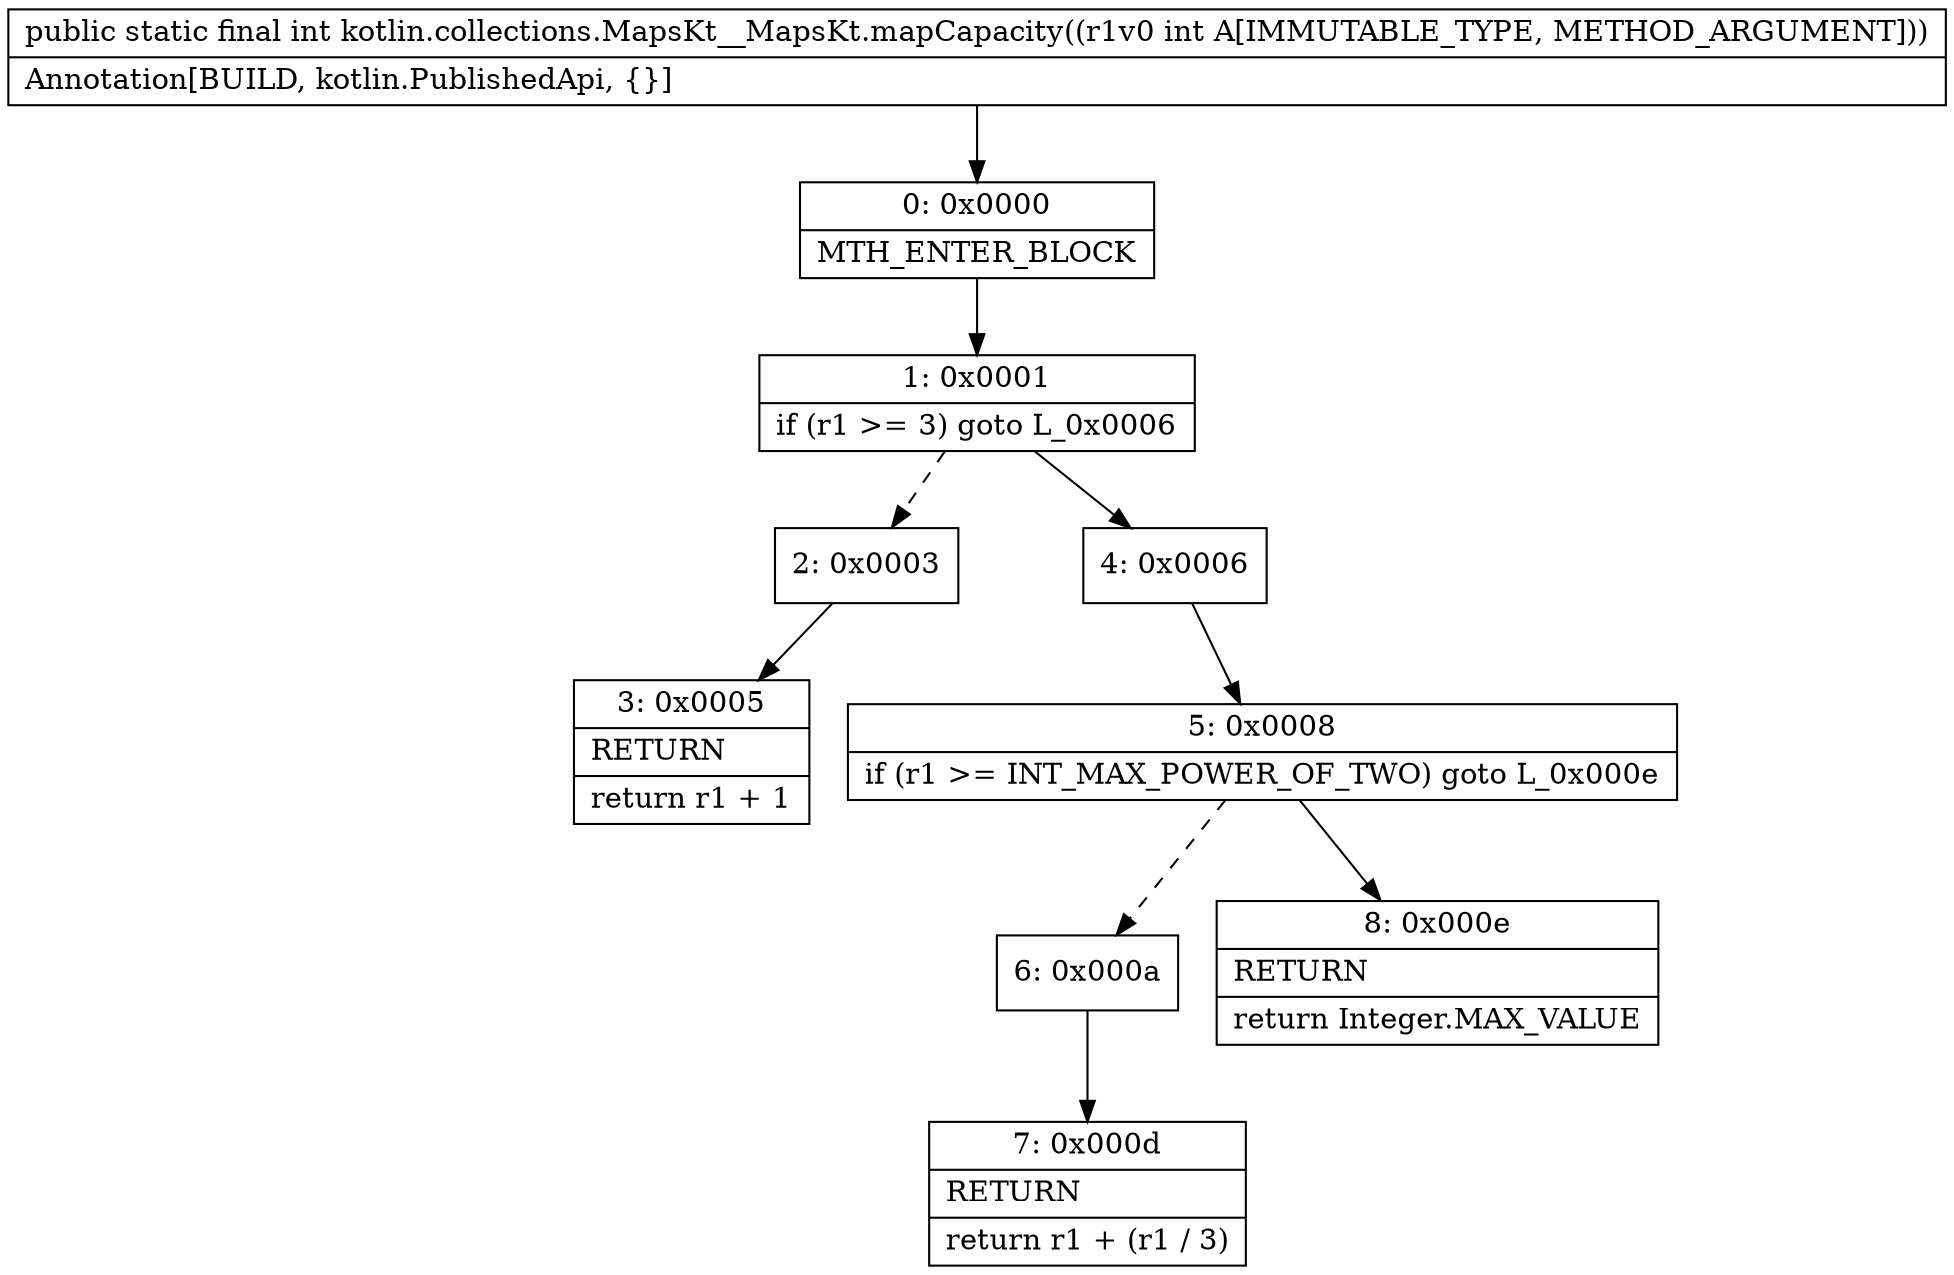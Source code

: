 digraph "CFG forkotlin.collections.MapsKt__MapsKt.mapCapacity(I)I" {
Node_0 [shape=record,label="{0\:\ 0x0000|MTH_ENTER_BLOCK\l}"];
Node_1 [shape=record,label="{1\:\ 0x0001|if (r1 \>= 3) goto L_0x0006\l}"];
Node_2 [shape=record,label="{2\:\ 0x0003}"];
Node_3 [shape=record,label="{3\:\ 0x0005|RETURN\l|return r1 + 1\l}"];
Node_4 [shape=record,label="{4\:\ 0x0006}"];
Node_5 [shape=record,label="{5\:\ 0x0008|if (r1 \>= INT_MAX_POWER_OF_TWO) goto L_0x000e\l}"];
Node_6 [shape=record,label="{6\:\ 0x000a}"];
Node_7 [shape=record,label="{7\:\ 0x000d|RETURN\l|return r1 + (r1 \/ 3)\l}"];
Node_8 [shape=record,label="{8\:\ 0x000e|RETURN\l|return Integer.MAX_VALUE\l}"];
MethodNode[shape=record,label="{public static final int kotlin.collections.MapsKt__MapsKt.mapCapacity((r1v0 int A[IMMUTABLE_TYPE, METHOD_ARGUMENT]))  | Annotation[BUILD, kotlin.PublishedApi, \{\}]\l}"];
MethodNode -> Node_0;
Node_0 -> Node_1;
Node_1 -> Node_2[style=dashed];
Node_1 -> Node_4;
Node_2 -> Node_3;
Node_4 -> Node_5;
Node_5 -> Node_6[style=dashed];
Node_5 -> Node_8;
Node_6 -> Node_7;
}

